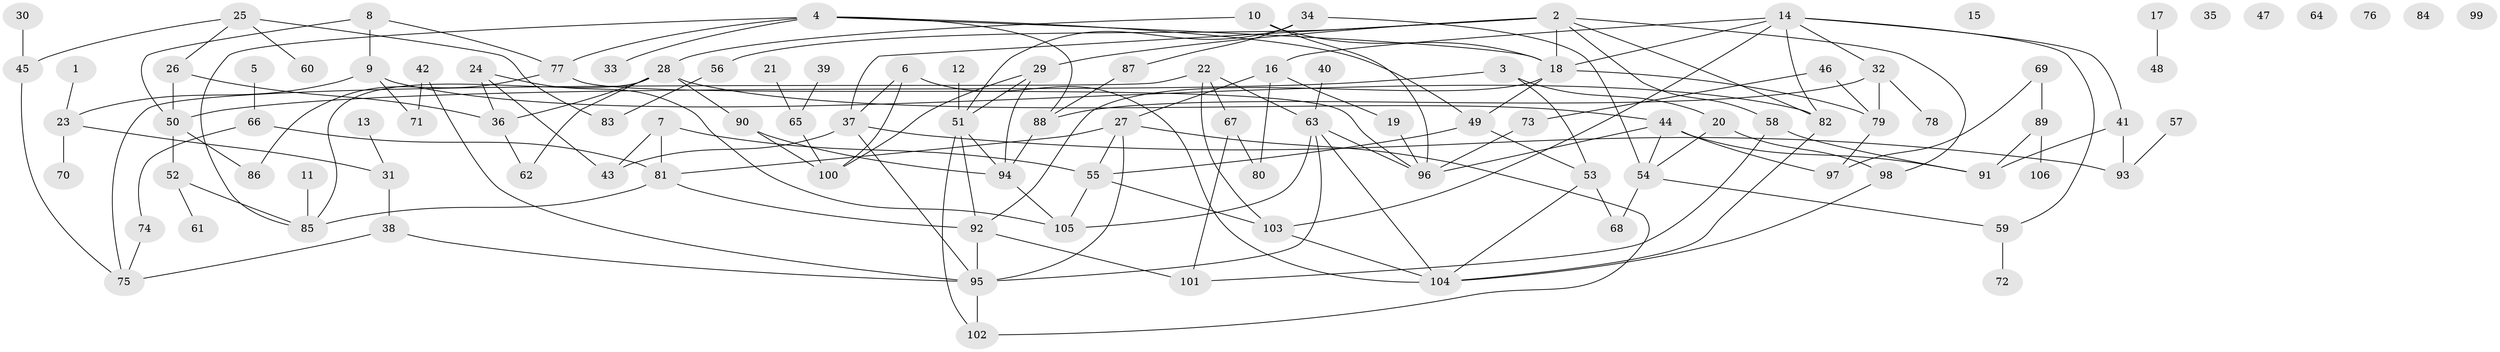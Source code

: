 // coarse degree distribution, {1: 0.19718309859154928, 8: 0.08450704225352113, 4: 0.08450704225352113, 7: 0.04225352112676056, 3: 0.14084507042253522, 5: 0.1267605633802817, 9: 0.028169014084507043, 0: 0.11267605633802817, 2: 0.1267605633802817, 6: 0.056338028169014086}
// Generated by graph-tools (version 1.1) at 2025/41/03/06/25 10:41:22]
// undirected, 106 vertices, 159 edges
graph export_dot {
graph [start="1"]
  node [color=gray90,style=filled];
  1;
  2;
  3;
  4;
  5;
  6;
  7;
  8;
  9;
  10;
  11;
  12;
  13;
  14;
  15;
  16;
  17;
  18;
  19;
  20;
  21;
  22;
  23;
  24;
  25;
  26;
  27;
  28;
  29;
  30;
  31;
  32;
  33;
  34;
  35;
  36;
  37;
  38;
  39;
  40;
  41;
  42;
  43;
  44;
  45;
  46;
  47;
  48;
  49;
  50;
  51;
  52;
  53;
  54;
  55;
  56;
  57;
  58;
  59;
  60;
  61;
  62;
  63;
  64;
  65;
  66;
  67;
  68;
  69;
  70;
  71;
  72;
  73;
  74;
  75;
  76;
  77;
  78;
  79;
  80;
  81;
  82;
  83;
  84;
  85;
  86;
  87;
  88;
  89;
  90;
  91;
  92;
  93;
  94;
  95;
  96;
  97;
  98;
  99;
  100;
  101;
  102;
  103;
  104;
  105;
  106;
  1 -- 23;
  2 -- 18;
  2 -- 29;
  2 -- 37;
  2 -- 56;
  2 -- 58;
  2 -- 82;
  2 -- 98;
  3 -- 20;
  3 -- 50;
  3 -- 53;
  4 -- 18;
  4 -- 33;
  4 -- 49;
  4 -- 77;
  4 -- 85;
  4 -- 88;
  5 -- 66;
  6 -- 37;
  6 -- 100;
  6 -- 104;
  7 -- 43;
  7 -- 55;
  7 -- 81;
  8 -- 9;
  8 -- 50;
  8 -- 77;
  9 -- 23;
  9 -- 71;
  9 -- 82;
  10 -- 18;
  10 -- 28;
  10 -- 96;
  11 -- 85;
  12 -- 51;
  13 -- 31;
  14 -- 16;
  14 -- 18;
  14 -- 32;
  14 -- 41;
  14 -- 59;
  14 -- 82;
  14 -- 103;
  16 -- 19;
  16 -- 27;
  16 -- 80;
  17 -- 48;
  18 -- 49;
  18 -- 79;
  18 -- 92;
  19 -- 96;
  20 -- 54;
  20 -- 98;
  21 -- 65;
  22 -- 63;
  22 -- 67;
  22 -- 75;
  22 -- 103;
  23 -- 31;
  23 -- 70;
  24 -- 36;
  24 -- 43;
  24 -- 105;
  25 -- 26;
  25 -- 45;
  25 -- 60;
  25 -- 83;
  26 -- 36;
  26 -- 50;
  27 -- 55;
  27 -- 81;
  27 -- 95;
  27 -- 102;
  28 -- 36;
  28 -- 44;
  28 -- 62;
  28 -- 85;
  28 -- 90;
  29 -- 51;
  29 -- 94;
  29 -- 100;
  30 -- 45;
  31 -- 38;
  32 -- 78;
  32 -- 79;
  32 -- 88;
  34 -- 51;
  34 -- 54;
  34 -- 87;
  36 -- 62;
  37 -- 43;
  37 -- 93;
  37 -- 95;
  38 -- 75;
  38 -- 95;
  39 -- 65;
  40 -- 63;
  41 -- 91;
  41 -- 93;
  42 -- 71;
  42 -- 95;
  44 -- 54;
  44 -- 91;
  44 -- 96;
  44 -- 97;
  45 -- 75;
  46 -- 73;
  46 -- 79;
  49 -- 53;
  49 -- 55;
  50 -- 52;
  50 -- 86;
  51 -- 92;
  51 -- 94;
  51 -- 102;
  52 -- 61;
  52 -- 85;
  53 -- 68;
  53 -- 104;
  54 -- 59;
  54 -- 68;
  55 -- 103;
  55 -- 105;
  56 -- 83;
  57 -- 93;
  58 -- 91;
  58 -- 101;
  59 -- 72;
  63 -- 95;
  63 -- 96;
  63 -- 104;
  63 -- 105;
  65 -- 100;
  66 -- 74;
  66 -- 81;
  67 -- 80;
  67 -- 101;
  69 -- 89;
  69 -- 97;
  73 -- 96;
  74 -- 75;
  77 -- 86;
  77 -- 96;
  79 -- 97;
  81 -- 85;
  81 -- 92;
  82 -- 104;
  87 -- 88;
  88 -- 94;
  89 -- 91;
  89 -- 106;
  90 -- 94;
  90 -- 100;
  92 -- 95;
  92 -- 101;
  94 -- 105;
  95 -- 102;
  98 -- 104;
  103 -- 104;
}
